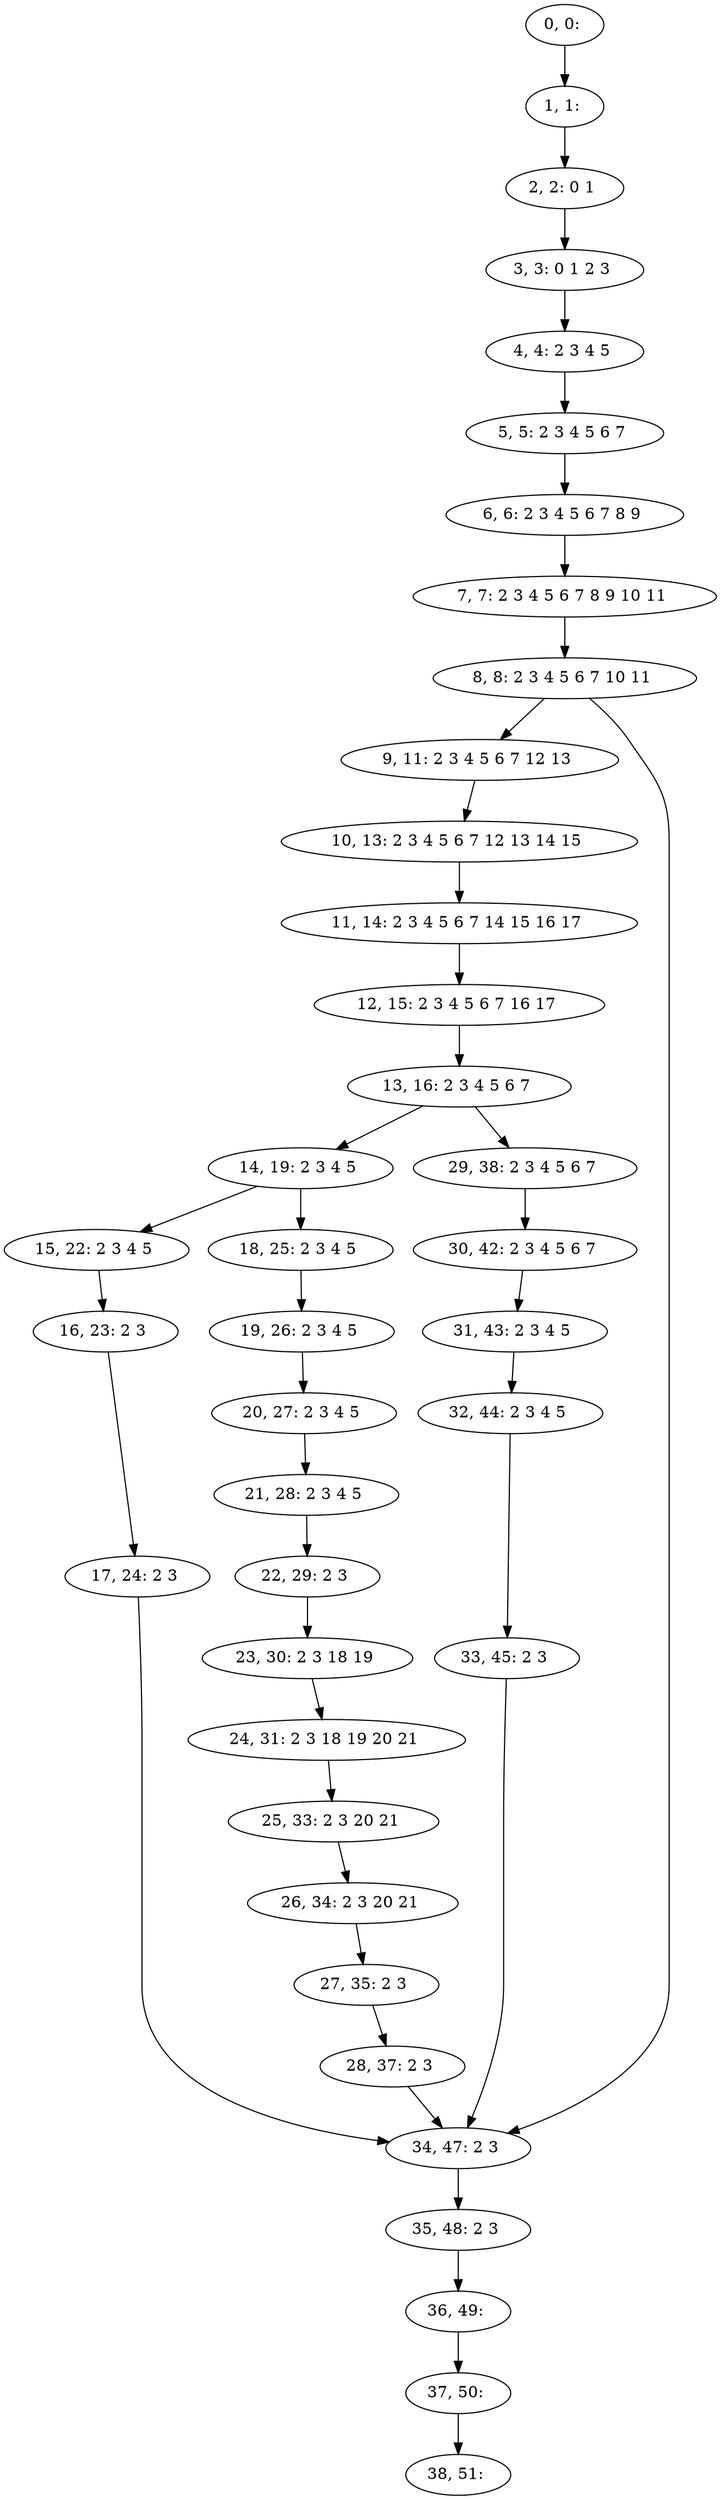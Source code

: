 digraph G {
0[label="0, 0: "];
1[label="1, 1: "];
2[label="2, 2: 0 1 "];
3[label="3, 3: 0 1 2 3 "];
4[label="4, 4: 2 3 4 5 "];
5[label="5, 5: 2 3 4 5 6 7 "];
6[label="6, 6: 2 3 4 5 6 7 8 9 "];
7[label="7, 7: 2 3 4 5 6 7 8 9 10 11 "];
8[label="8, 8: 2 3 4 5 6 7 10 11 "];
9[label="9, 11: 2 3 4 5 6 7 12 13 "];
10[label="10, 13: 2 3 4 5 6 7 12 13 14 15 "];
11[label="11, 14: 2 3 4 5 6 7 14 15 16 17 "];
12[label="12, 15: 2 3 4 5 6 7 16 17 "];
13[label="13, 16: 2 3 4 5 6 7 "];
14[label="14, 19: 2 3 4 5 "];
15[label="15, 22: 2 3 4 5 "];
16[label="16, 23: 2 3 "];
17[label="17, 24: 2 3 "];
18[label="18, 25: 2 3 4 5 "];
19[label="19, 26: 2 3 4 5 "];
20[label="20, 27: 2 3 4 5 "];
21[label="21, 28: 2 3 4 5 "];
22[label="22, 29: 2 3 "];
23[label="23, 30: 2 3 18 19 "];
24[label="24, 31: 2 3 18 19 20 21 "];
25[label="25, 33: 2 3 20 21 "];
26[label="26, 34: 2 3 20 21 "];
27[label="27, 35: 2 3 "];
28[label="28, 37: 2 3 "];
29[label="29, 38: 2 3 4 5 6 7 "];
30[label="30, 42: 2 3 4 5 6 7 "];
31[label="31, 43: 2 3 4 5 "];
32[label="32, 44: 2 3 4 5 "];
33[label="33, 45: 2 3 "];
34[label="34, 47: 2 3 "];
35[label="35, 48: 2 3 "];
36[label="36, 49: "];
37[label="37, 50: "];
38[label="38, 51: "];
0->1 ;
1->2 ;
2->3 ;
3->4 ;
4->5 ;
5->6 ;
6->7 ;
7->8 ;
8->9 ;
8->34 ;
9->10 ;
10->11 ;
11->12 ;
12->13 ;
13->14 ;
13->29 ;
14->15 ;
14->18 ;
15->16 ;
16->17 ;
17->34 ;
18->19 ;
19->20 ;
20->21 ;
21->22 ;
22->23 ;
23->24 ;
24->25 ;
25->26 ;
26->27 ;
27->28 ;
28->34 ;
29->30 ;
30->31 ;
31->32 ;
32->33 ;
33->34 ;
34->35 ;
35->36 ;
36->37 ;
37->38 ;
}
